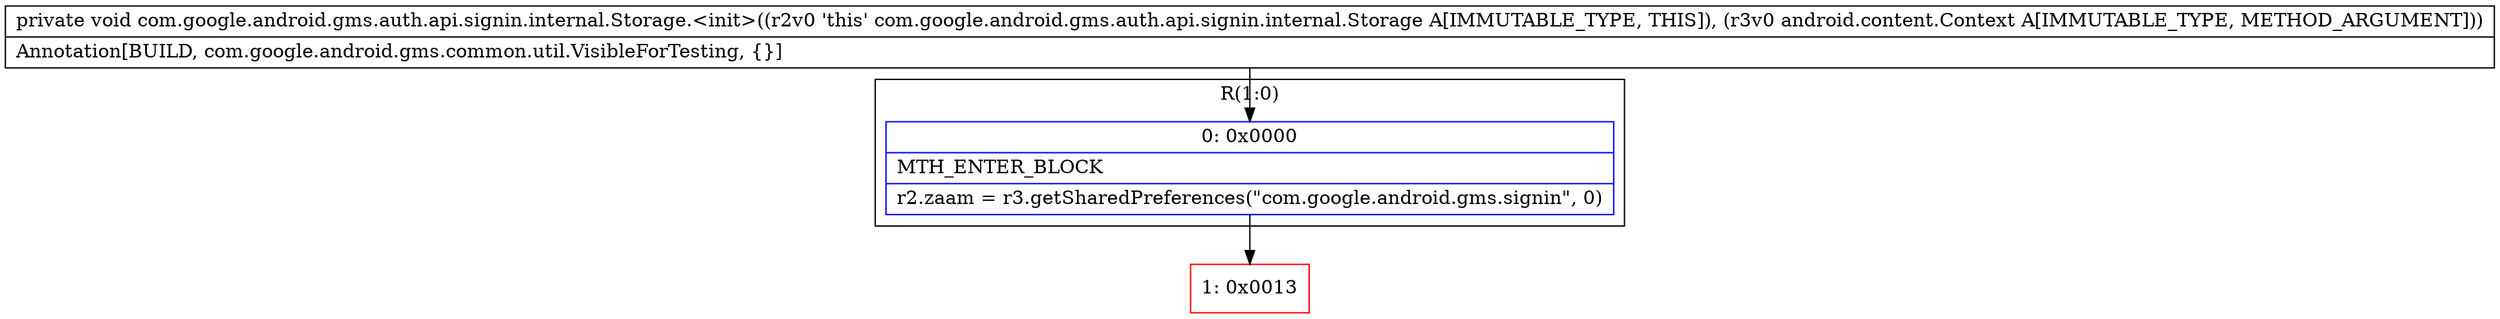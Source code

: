 digraph "CFG forcom.google.android.gms.auth.api.signin.internal.Storage.\<init\>(Landroid\/content\/Context;)V" {
subgraph cluster_Region_486525813 {
label = "R(1:0)";
node [shape=record,color=blue];
Node_0 [shape=record,label="{0\:\ 0x0000|MTH_ENTER_BLOCK\l|r2.zaam = r3.getSharedPreferences(\"com.google.android.gms.signin\", 0)\l}"];
}
Node_1 [shape=record,color=red,label="{1\:\ 0x0013}"];
MethodNode[shape=record,label="{private void com.google.android.gms.auth.api.signin.internal.Storage.\<init\>((r2v0 'this' com.google.android.gms.auth.api.signin.internal.Storage A[IMMUTABLE_TYPE, THIS]), (r3v0 android.content.Context A[IMMUTABLE_TYPE, METHOD_ARGUMENT]))  | Annotation[BUILD, com.google.android.gms.common.util.VisibleForTesting, \{\}]\l}"];
MethodNode -> Node_0;
Node_0 -> Node_1;
}

